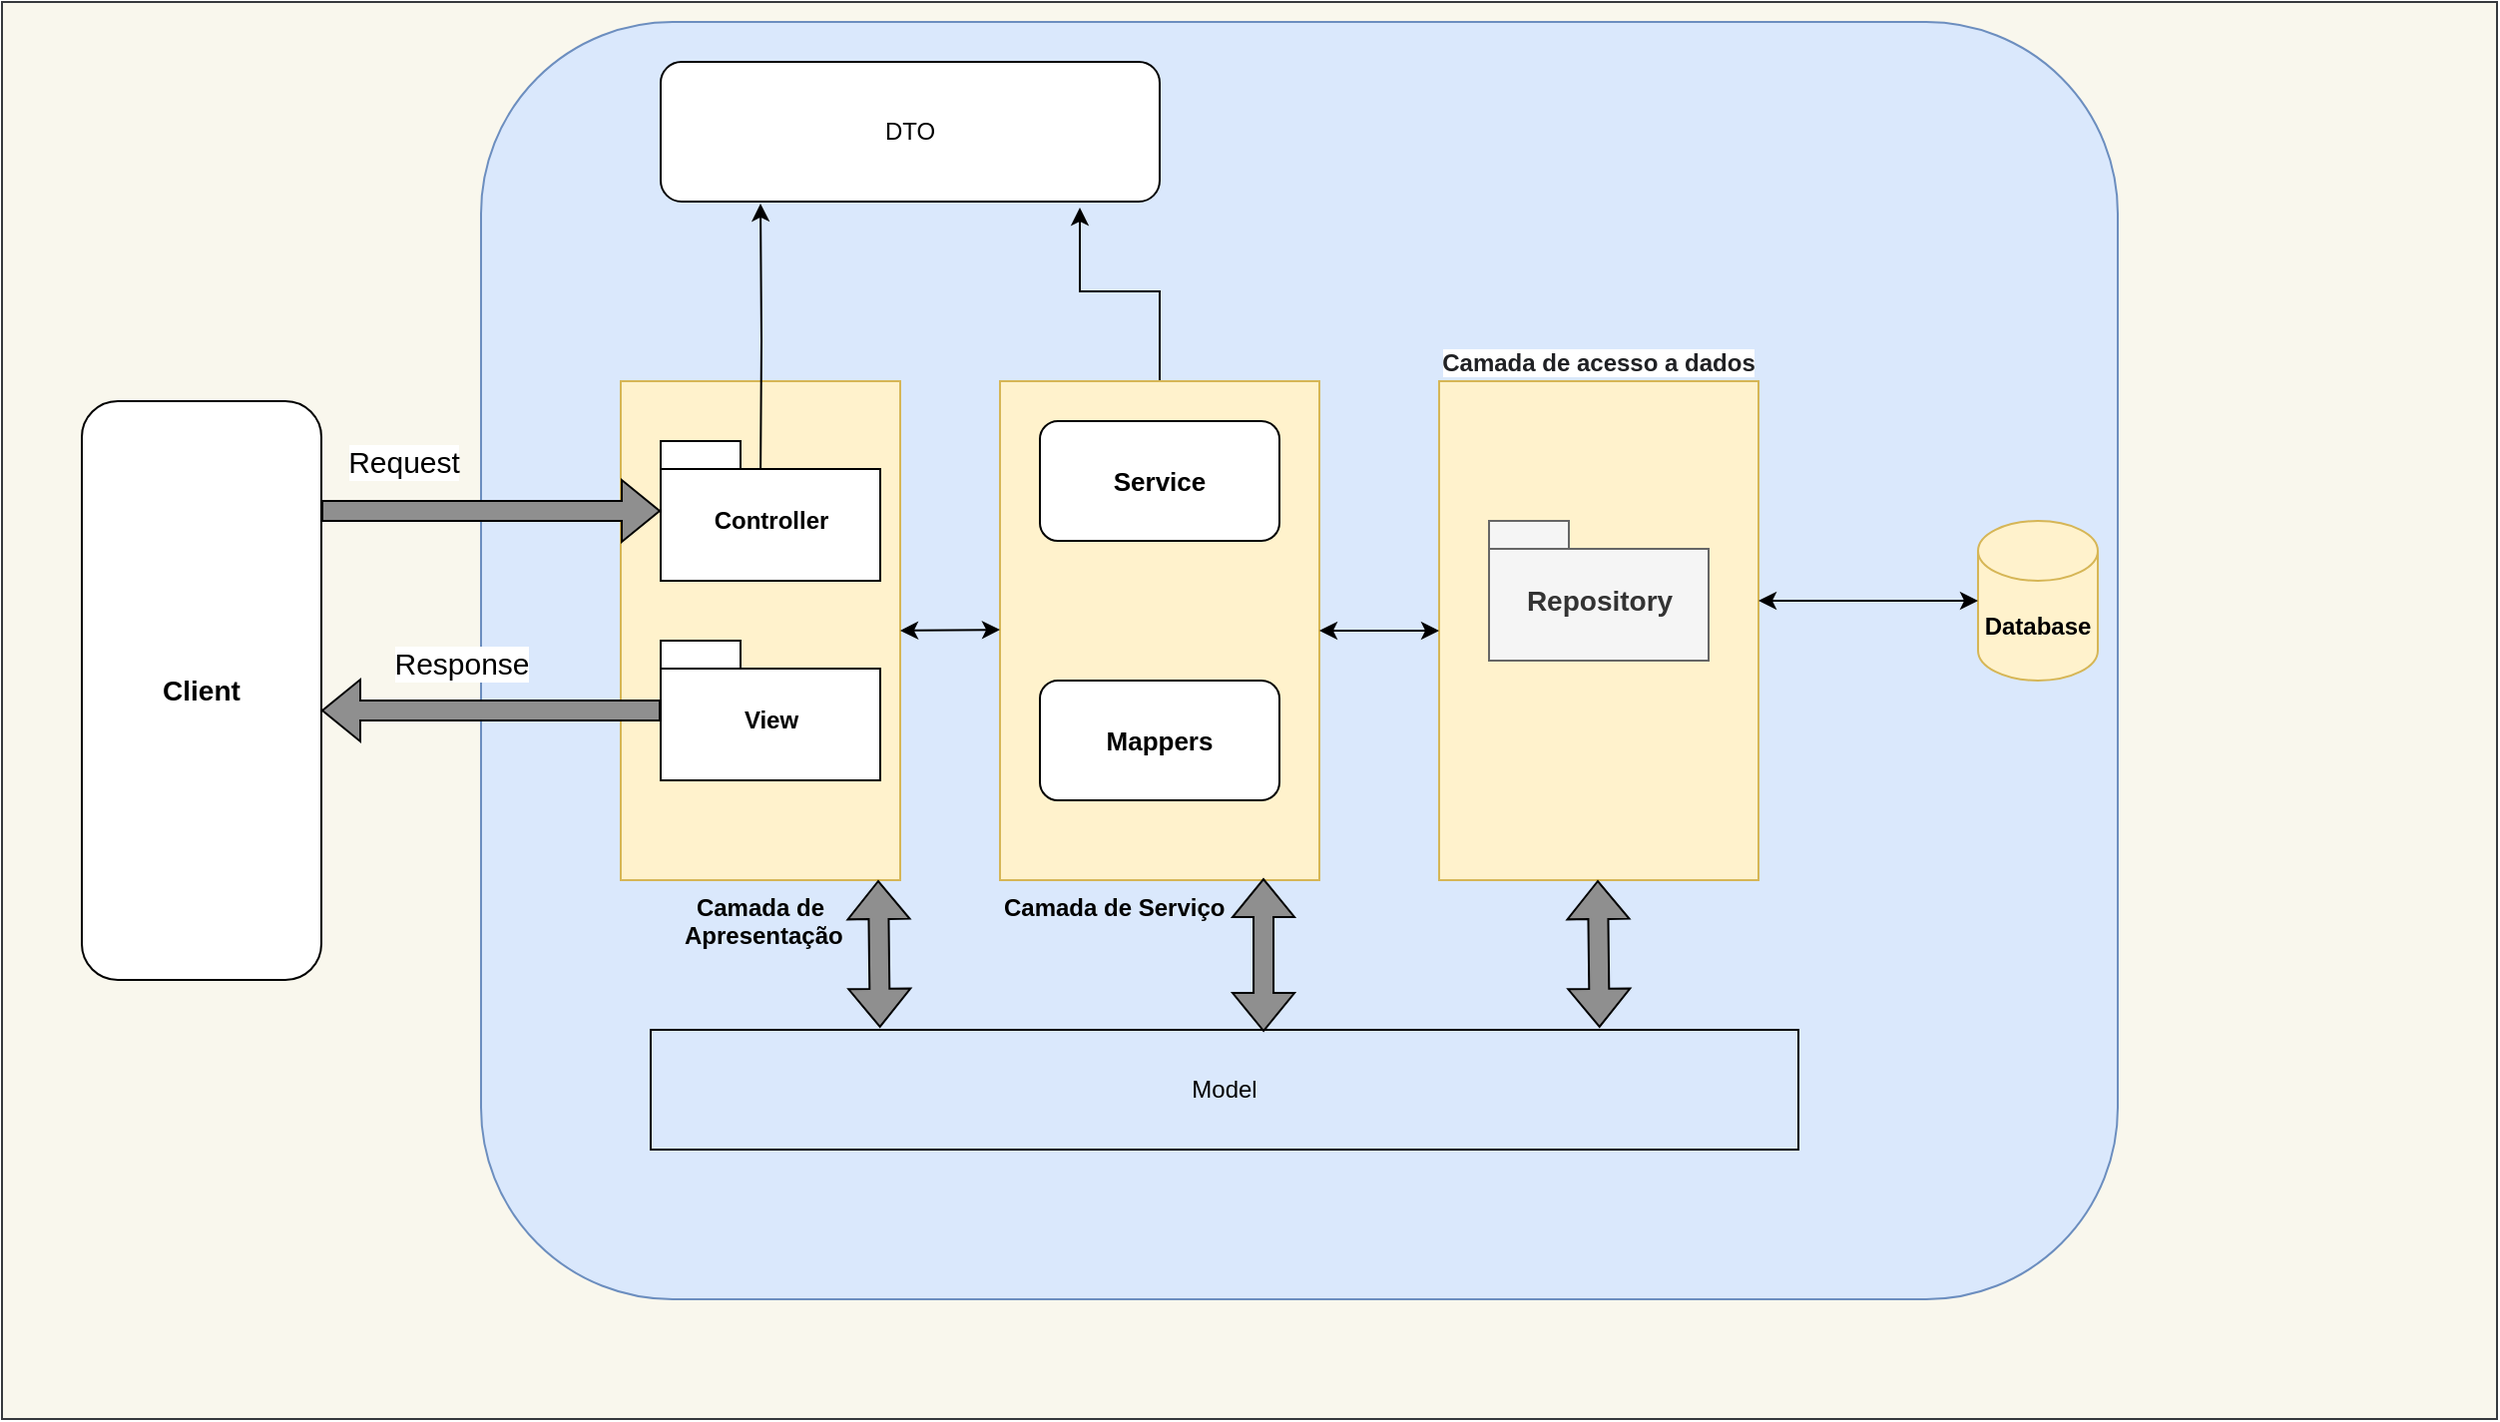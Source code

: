 <mxfile version="18.0.7" type="github"><diagram id="Ad8paw01SGSSWrn65opf" name="Page-1"><mxGraphModel dx="1351" dy="773" grid="1" gridSize="10" guides="1" tooltips="1" connect="1" arrows="1" fold="1" page="1" pageScale="1" pageWidth="827" pageHeight="1169" math="0" shadow="0"><root><mxCell id="0"/><mxCell id="1" parent="0"/><mxCell id="gkl5qvc1v3ptXiaylIRF-26" value="" style="rounded=0;whiteSpace=wrap;html=1;fillColor=#f9f7ed;strokeColor=#36393d;" vertex="1" parent="1"><mxGeometry x="-140" y="10" width="1250" height="710" as="geometry"/></mxCell><mxCell id="gkl5qvc1v3ptXiaylIRF-13" value="" style="rounded=1;whiteSpace=wrap;html=1;fillColor=#dae8fc;strokeColor=#6c8ebf;" vertex="1" parent="1"><mxGeometry x="100" y="20" width="820" height="640" as="geometry"/></mxCell><mxCell id="gkl5qvc1v3ptXiaylIRF-30" value="&lt;b&gt;Camada de&lt;br&gt;&amp;nbsp;Apresentação&lt;/b&gt;" style="rounded=0;whiteSpace=wrap;html=1;direction=south;labelPosition=center;verticalLabelPosition=bottom;align=center;verticalAlign=top;fillColor=#fff2cc;strokeColor=#d6b656;" vertex="1" parent="1"><mxGeometry x="170" y="200" width="140" height="250" as="geometry"/></mxCell><mxCell id="gkl5qvc1v3ptXiaylIRF-35" value="&lt;span style=&quot;color: rgb(32, 33, 36); font-family: arial, sans-serif; font-size: 12px; text-align: left; background-color: rgb(255, 255, 255);&quot;&gt;&lt;b&gt;Camada de acesso a dados&lt;/b&gt;&lt;/span&gt;" style="rounded=0;whiteSpace=wrap;html=1;direction=south;labelPosition=center;verticalLabelPosition=top;align=center;verticalAlign=bottom;fontSize=12;fillColor=#fff2cc;strokeColor=#d6b656;" vertex="1" parent="1"><mxGeometry x="580" y="200" width="160" height="250" as="geometry"/></mxCell><mxCell id="gkl5qvc1v3ptXiaylIRF-1" value="Database" style="shape=cylinder3;whiteSpace=wrap;html=1;boundedLbl=1;backgroundOutline=1;size=15;fillColor=#fff2cc;strokeColor=#d6b656;fontStyle=1" vertex="1" parent="1"><mxGeometry x="850" y="270" width="60" height="80" as="geometry"/></mxCell><mxCell id="gkl5qvc1v3ptXiaylIRF-16" style="edgeStyle=orthogonalEdgeStyle;rounded=0;orthogonalLoop=1;jettySize=auto;html=1;entryX=0.84;entryY=1.043;entryDx=0;entryDy=0;entryPerimeter=0;" edge="1" parent="1" source="gkl5qvc1v3ptXiaylIRF-15" target="gkl5qvc1v3ptXiaylIRF-7"><mxGeometry relative="1" as="geometry"/></mxCell><mxCell id="gkl5qvc1v3ptXiaylIRF-15" value="&lt;b&gt;Camada de Serviço&lt;/b&gt;" style="rounded=0;whiteSpace=wrap;html=1;direction=south;labelPosition=center;verticalLabelPosition=bottom;align=left;verticalAlign=top;fillColor=#fff2cc;strokeColor=#d6b656;" vertex="1" parent="1"><mxGeometry x="360" y="200" width="160" height="250" as="geometry"/></mxCell><mxCell id="gkl5qvc1v3ptXiaylIRF-3" value="Service&lt;br style=&quot;font-size: 13px;&quot;&gt;" style="rounded=1;whiteSpace=wrap;html=1;fontStyle=1;fontSize=13;" vertex="1" parent="1"><mxGeometry x="380" y="220" width="120" height="60" as="geometry"/></mxCell><mxCell id="gkl5qvc1v3ptXiaylIRF-18" style="edgeStyle=orthogonalEdgeStyle;rounded=0;orthogonalLoop=1;jettySize=auto;html=1;entryX=0.2;entryY=1.014;entryDx=0;entryDy=0;entryPerimeter=0;" edge="1" parent="1" target="gkl5qvc1v3ptXiaylIRF-7"><mxGeometry relative="1" as="geometry"><mxPoint x="240" y="250" as="sourcePoint"/></mxGeometry></mxCell><mxCell id="gkl5qvc1v3ptXiaylIRF-5" value="Mappers" style="rounded=1;whiteSpace=wrap;html=1;fontStyle=1;fontSize=13;" vertex="1" parent="1"><mxGeometry x="380" y="350" width="120" height="60" as="geometry"/></mxCell><mxCell id="gkl5qvc1v3ptXiaylIRF-7" value="DTO" style="rounded=1;whiteSpace=wrap;html=1;" vertex="1" parent="1"><mxGeometry x="190" y="40" width="250" height="70" as="geometry"/></mxCell><mxCell id="gkl5qvc1v3ptXiaylIRF-11" value="" style="endArrow=classic;startArrow=classic;html=1;rounded=0;entryX=0;entryY=0.5;entryDx=0;entryDy=0;entryPerimeter=0;" edge="1" parent="1" target="gkl5qvc1v3ptXiaylIRF-1"><mxGeometry width="50" height="50" relative="1" as="geometry"><mxPoint x="740" y="310" as="sourcePoint"/><mxPoint x="685" y="279.5" as="targetPoint"/><Array as="points"/></mxGeometry></mxCell><mxCell id="gkl5qvc1v3ptXiaylIRF-24" value="Client" style="rounded=1;whiteSpace=wrap;html=1;fontStyle=1;fontSize=14;" vertex="1" parent="1"><mxGeometry x="-100" y="210" width="120" height="290" as="geometry"/></mxCell><mxCell id="gkl5qvc1v3ptXiaylIRF-28" value="View" style="shape=folder;fontStyle=1;spacingTop=10;tabWidth=40;tabHeight=14;tabPosition=left;html=1;" vertex="1" parent="1"><mxGeometry x="190" y="330" width="110" height="70" as="geometry"/></mxCell><mxCell id="gkl5qvc1v3ptXiaylIRF-29" value="Controller" style="shape=folder;fontStyle=1;spacingTop=10;tabWidth=40;tabHeight=14;tabPosition=left;html=1;" vertex="1" parent="1"><mxGeometry x="190" y="230" width="110" height="70" as="geometry"/></mxCell><mxCell id="gkl5qvc1v3ptXiaylIRF-31" value="" style="shape=flexArrow;endArrow=classic;html=1;rounded=0;labelBackgroundColor=#000000;fontStyle=1;fillColor=#8F8F8F;" edge="1" parent="1" target="gkl5qvc1v3ptXiaylIRF-29"><mxGeometry width="50" height="50" relative="1" as="geometry"><mxPoint x="20" y="265" as="sourcePoint"/><mxPoint x="110" y="240" as="targetPoint"/></mxGeometry></mxCell><mxCell id="gkl5qvc1v3ptXiaylIRF-32" value="&lt;font style=&quot;font-size: 15px;&quot;&gt;Request&lt;/font&gt;" style="edgeLabel;html=1;align=center;verticalAlign=middle;resizable=0;points=[];" vertex="1" connectable="0" parent="gkl5qvc1v3ptXiaylIRF-31"><mxGeometry x="-0.573" y="-2" relative="1" as="geometry"><mxPoint x="4" y="-27" as="offset"/></mxGeometry></mxCell><mxCell id="gkl5qvc1v3ptXiaylIRF-33" value="" style="shape=flexArrow;endArrow=classic;html=1;rounded=0;labelBackgroundColor=#000000;fontSize=15;fillColor=#8F8F8F;" edge="1" parent="1" source="gkl5qvc1v3ptXiaylIRF-28"><mxGeometry width="50" height="50" relative="1" as="geometry"><mxPoint x="40" y="320" as="sourcePoint"/><mxPoint x="20" y="365" as="targetPoint"/></mxGeometry></mxCell><mxCell id="gkl5qvc1v3ptXiaylIRF-34" value="Response" style="edgeLabel;html=1;align=center;verticalAlign=middle;resizable=0;points=[];fontSize=15;" vertex="1" connectable="0" parent="gkl5qvc1v3ptXiaylIRF-33"><mxGeometry x="0.491" relative="1" as="geometry"><mxPoint x="26" y="-24" as="offset"/></mxGeometry></mxCell><mxCell id="gkl5qvc1v3ptXiaylIRF-36" value="&lt;font style=&quot;font-size: 14px;&quot;&gt;Repository&lt;/font&gt;" style="shape=folder;fontStyle=1;spacingTop=10;tabWidth=40;tabHeight=14;tabPosition=left;html=1;fontSize=14;fillColor=#f5f5f5;fontColor=#333333;strokeColor=#666666;" vertex="1" parent="1"><mxGeometry x="605" y="270" width="110" height="70" as="geometry"/></mxCell><mxCell id="gkl5qvc1v3ptXiaylIRF-38" value="Model" style="rounded=0;whiteSpace=wrap;html=1;fontSize=12;fillColor=none;" vertex="1" parent="1"><mxGeometry x="185" y="525" width="575" height="60" as="geometry"/></mxCell><mxCell id="gkl5qvc1v3ptXiaylIRF-39" value="" style="shape=flexArrow;endArrow=classic;startArrow=classic;html=1;rounded=0;labelBackgroundColor=#000000;fontSize=12;fillColor=#8F8F8F;entryX=0.996;entryY=0.175;entryDx=0;entryDy=0;entryPerimeter=0;exitX=0.534;exitY=0.017;exitDx=0;exitDy=0;exitPerimeter=0;" edge="1" parent="1" source="gkl5qvc1v3ptXiaylIRF-38" target="gkl5qvc1v3ptXiaylIRF-15"><mxGeometry width="100" height="100" relative="1" as="geometry"><mxPoint x="494" y="520" as="sourcePoint"/><mxPoint x="500" y="440" as="targetPoint"/></mxGeometry></mxCell><mxCell id="gkl5qvc1v3ptXiaylIRF-40" value="" style="shape=flexArrow;endArrow=classic;startArrow=classic;html=1;rounded=0;labelBackgroundColor=#000000;fontSize=12;fillColor=#8F8F8F;entryX=1;entryY=0.5;entryDx=0;entryDy=0;exitX=0.445;exitY=-0.017;exitDx=0;exitDy=0;exitPerimeter=0;" edge="1" parent="1"><mxGeometry width="100" height="100" relative="1" as="geometry"><mxPoint x="660.375" y="523.98" as="sourcePoint"/><mxPoint x="659.5" y="450" as="targetPoint"/></mxGeometry></mxCell><mxCell id="gkl5qvc1v3ptXiaylIRF-42" value="" style="shape=flexArrow;endArrow=classic;startArrow=classic;html=1;rounded=0;labelBackgroundColor=#000000;fontSize=12;fillColor=#8F8F8F;entryX=1;entryY=0.5;entryDx=0;entryDy=0;exitX=0.445;exitY=-0.017;exitDx=0;exitDy=0;exitPerimeter=0;" edge="1" parent="1"><mxGeometry width="100" height="100" relative="1" as="geometry"><mxPoint x="299.875" y="523.98" as="sourcePoint"/><mxPoint x="299" y="450" as="targetPoint"/></mxGeometry></mxCell><mxCell id="gkl5qvc1v3ptXiaylIRF-45" value="" style="endArrow=classic;startArrow=classic;html=1;rounded=0;entryX=0.5;entryY=1;entryDx=0;entryDy=0;" edge="1" parent="1" target="gkl5qvc1v3ptXiaylIRF-35"><mxGeometry width="50" height="50" relative="1" as="geometry"><mxPoint x="520" y="325" as="sourcePoint"/><mxPoint x="630" y="324.5" as="targetPoint"/><Array as="points"/></mxGeometry></mxCell><mxCell id="gkl5qvc1v3ptXiaylIRF-46" value="" style="endArrow=classic;startArrow=classic;html=1;rounded=0;entryX=0.5;entryY=1;entryDx=0;entryDy=0;" edge="1" parent="1"><mxGeometry width="50" height="50" relative="1" as="geometry"><mxPoint x="310" y="325" as="sourcePoint"/><mxPoint x="360" y="324.5" as="targetPoint"/><Array as="points"/></mxGeometry></mxCell></root></mxGraphModel></diagram></mxfile>